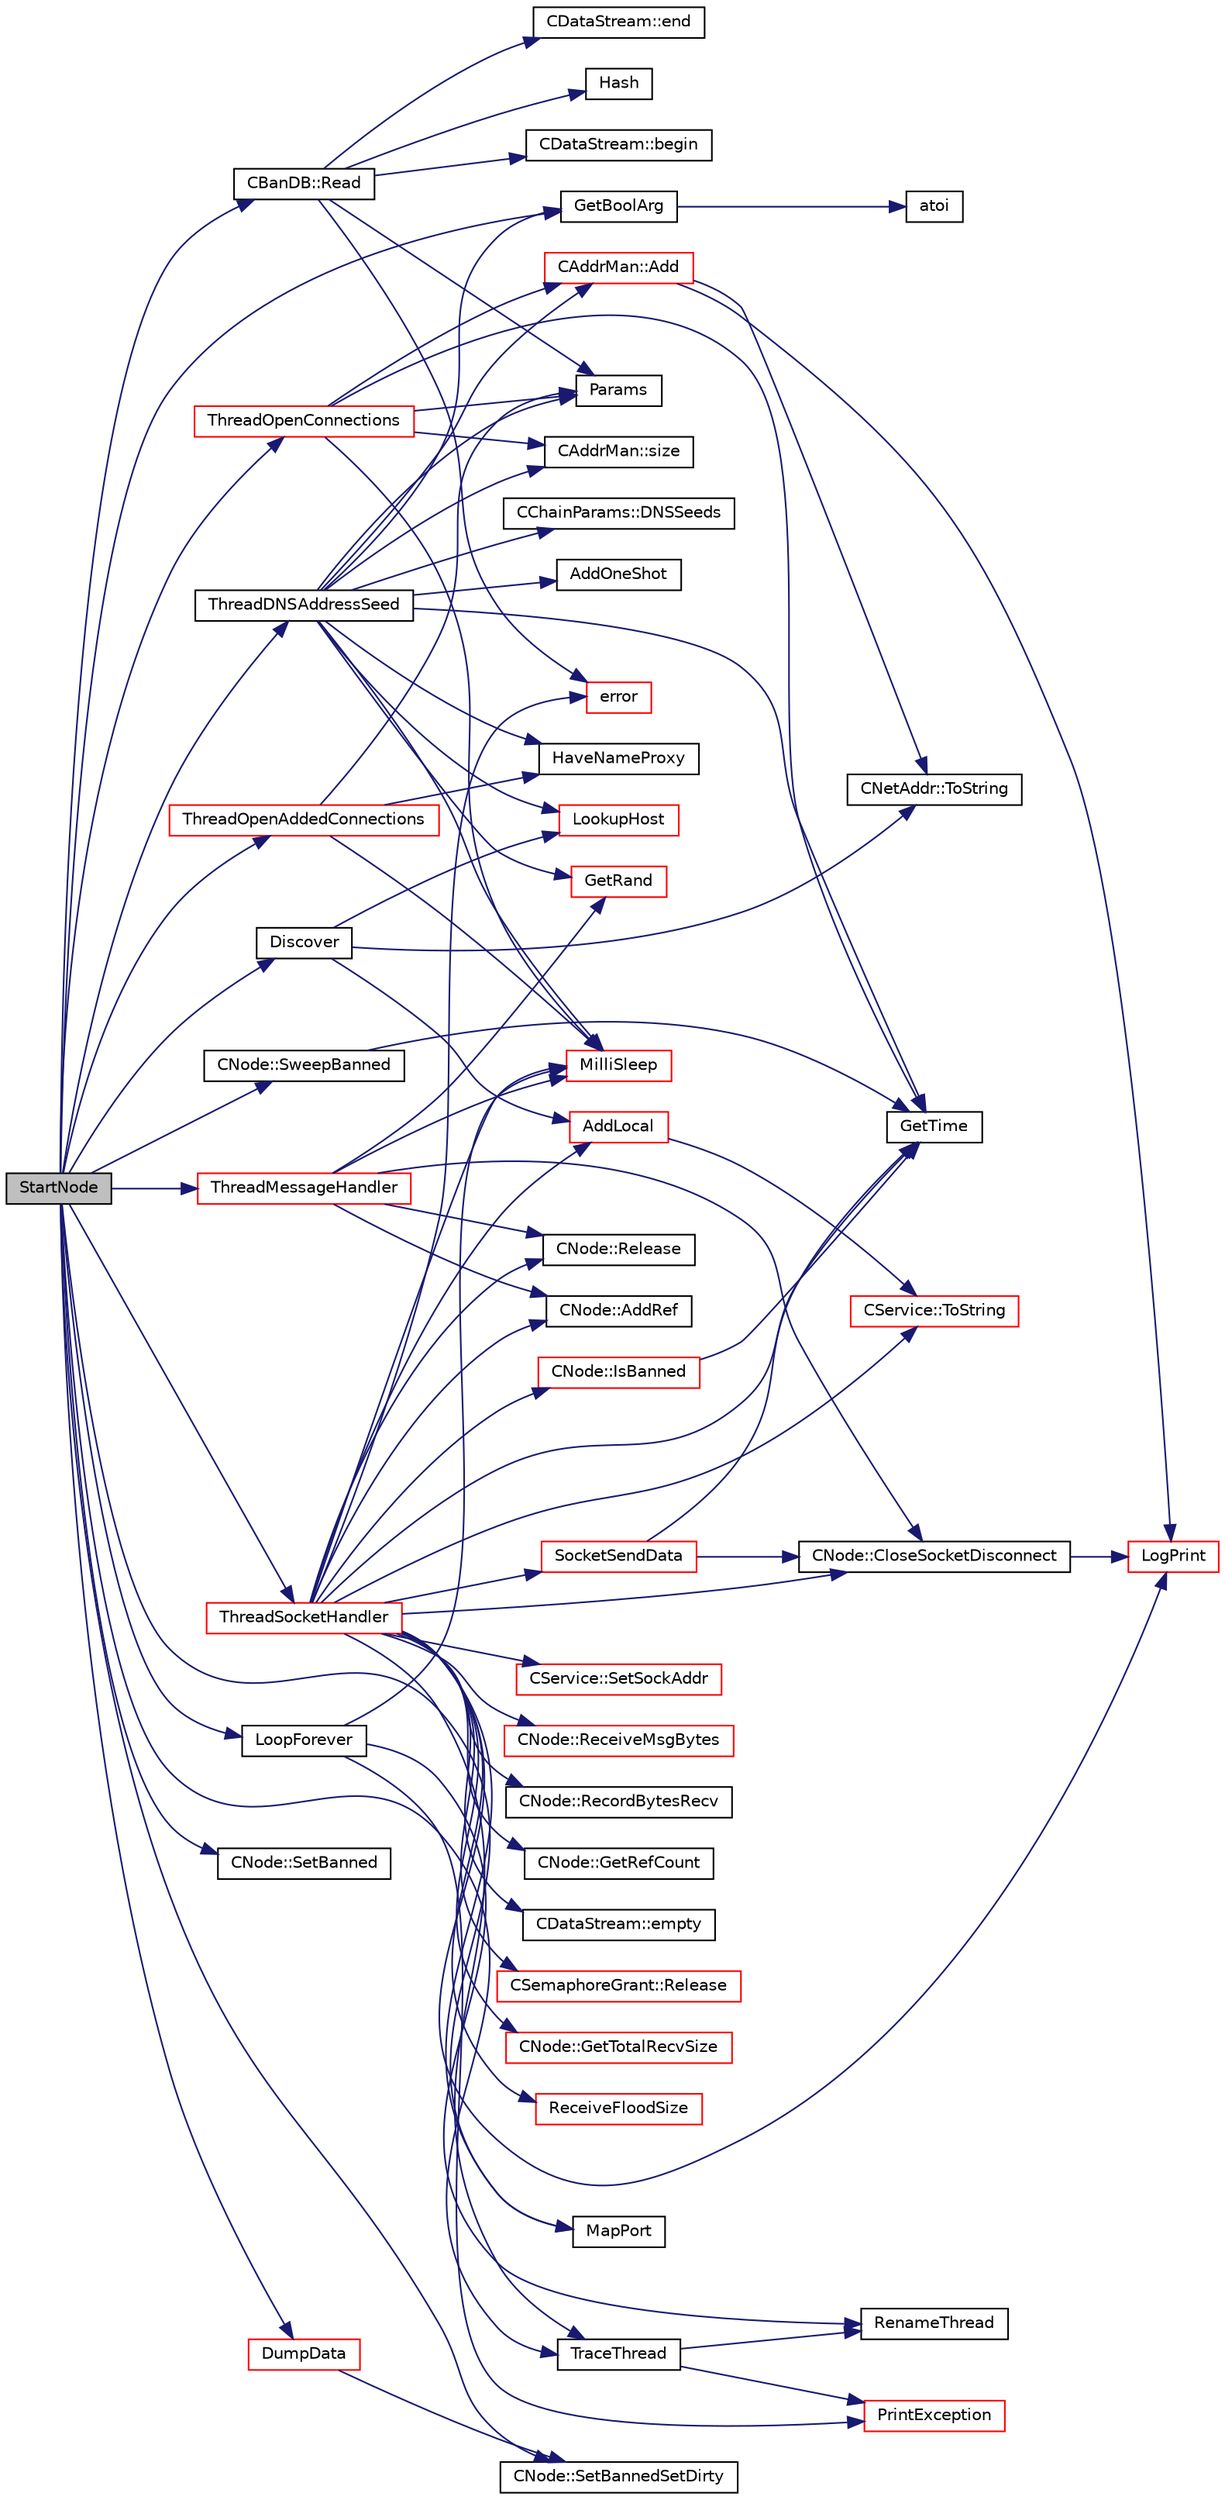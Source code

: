 digraph "StartNode"
{
  edge [fontname="Helvetica",fontsize="10",labelfontname="Helvetica",labelfontsize="10"];
  node [fontname="Helvetica",fontsize="10",shape=record];
  rankdir="LR";
  Node1189 [label="StartNode",height=0.2,width=0.4,color="black", fillcolor="grey75", style="filled", fontcolor="black"];
  Node1189 -> Node1190 [color="midnightblue",fontsize="10",style="solid",fontname="Helvetica"];
  Node1190 [label="CBanDB::Read",height=0.2,width=0.4,color="black", fillcolor="white", style="filled",URL="$dd/db6/class_c_ban_d_b.html#aa3bb0e398409c933bf79a9af56c807f2"];
  Node1190 -> Node1191 [color="midnightblue",fontsize="10",style="solid",fontname="Helvetica"];
  Node1191 [label="error",height=0.2,width=0.4,color="red", fillcolor="white", style="filled",URL="$d8/d3c/util_8h.html#af8985880cf4ef26df0a5aa2ffcb76662"];
  Node1190 -> Node1201 [color="midnightblue",fontsize="10",style="solid",fontname="Helvetica"];
  Node1201 [label="Hash",height=0.2,width=0.4,color="black", fillcolor="white", style="filled",URL="$db/dfb/hash_8h.html#ab3f6c437460137530d86e09c2c102e99"];
  Node1190 -> Node1202 [color="midnightblue",fontsize="10",style="solid",fontname="Helvetica"];
  Node1202 [label="CDataStream::begin",height=0.2,width=0.4,color="black", fillcolor="white", style="filled",URL="$d5/d41/class_c_data_stream.html#a2355d11752d8622badfbc03e9ed192fd"];
  Node1190 -> Node1203 [color="midnightblue",fontsize="10",style="solid",fontname="Helvetica"];
  Node1203 [label="CDataStream::end",height=0.2,width=0.4,color="black", fillcolor="white", style="filled",URL="$d5/d41/class_c_data_stream.html#a66409dbd4403682fe674e2e71173cab4"];
  Node1190 -> Node1195 [color="midnightblue",fontsize="10",style="solid",fontname="Helvetica"];
  Node1195 [label="Params",height=0.2,width=0.4,color="black", fillcolor="white", style="filled",URL="$df/dbf/chainparams_8cpp.html#ace5c5b706d71a324a417dd2db394fd4a",tooltip="Return the currently selected parameters. "];
  Node1189 -> Node1204 [color="midnightblue",fontsize="10",style="solid",fontname="Helvetica"];
  Node1204 [label="CNode::SetBanned",height=0.2,width=0.4,color="black", fillcolor="white", style="filled",URL="$d1/d64/class_c_node.html#a02b1fa58052caeb6089ccc0c5c34de70"];
  Node1189 -> Node1205 [color="midnightblue",fontsize="10",style="solid",fontname="Helvetica"];
  Node1205 [label="CNode::SetBannedSetDirty",height=0.2,width=0.4,color="black", fillcolor="white", style="filled",URL="$d1/d64/class_c_node.html#ab4248e8207bfae98f83ce56a4b25d07b",tooltip="set the \"dirty\" flag for the banlist "];
  Node1189 -> Node1206 [color="midnightblue",fontsize="10",style="solid",fontname="Helvetica"];
  Node1206 [label="CNode::SweepBanned",height=0.2,width=0.4,color="black", fillcolor="white", style="filled",URL="$d1/d64/class_c_node.html#ad8b42ef7c930421014b59e845ec5295b",tooltip="clean unused entires (if bantime has expired) "];
  Node1206 -> Node1200 [color="midnightblue",fontsize="10",style="solid",fontname="Helvetica"];
  Node1200 [label="GetTime",height=0.2,width=0.4,color="black", fillcolor="white", style="filled",URL="$df/d2d/util_8cpp.html#a46fac5fba8ba905b5f9acb364f5d8c6f"];
  Node1189 -> Node1207 [color="midnightblue",fontsize="10",style="solid",fontname="Helvetica"];
  Node1207 [label="Discover",height=0.2,width=0.4,color="black", fillcolor="white", style="filled",URL="$dd/d84/net_8cpp.html#a048eb0919e57aa88134e1afad7ee1ecb"];
  Node1207 -> Node1208 [color="midnightblue",fontsize="10",style="solid",fontname="Helvetica"];
  Node1208 [label="LookupHost",height=0.2,width=0.4,color="red", fillcolor="white", style="filled",URL="$d0/d0e/netbase_8cpp.html#a3cdc8ba9f8d72752ff5cdd1e7407cdef"];
  Node1207 -> Node1215 [color="midnightblue",fontsize="10",style="solid",fontname="Helvetica"];
  Node1215 [label="AddLocal",height=0.2,width=0.4,color="red", fillcolor="white", style="filled",URL="$dd/d84/net_8cpp.html#abb92a02eecc581e8927c8a6e31968645"];
  Node1215 -> Node1219 [color="midnightblue",fontsize="10",style="solid",fontname="Helvetica"];
  Node1219 [label="CService::ToString",height=0.2,width=0.4,color="red", fillcolor="white", style="filled",URL="$d3/dcc/class_c_service.html#a225473158bc07c87a6a862160d73cfea"];
  Node1207 -> Node1247 [color="midnightblue",fontsize="10",style="solid",fontname="Helvetica"];
  Node1247 [label="CNetAddr::ToString",height=0.2,width=0.4,color="black", fillcolor="white", style="filled",URL="$d3/dc3/class_c_net_addr.html#a474ea3874554fe3b79f607fdef97c243"];
  Node1189 -> Node1248 [color="midnightblue",fontsize="10",style="solid",fontname="Helvetica"];
  Node1248 [label="GetBoolArg",height=0.2,width=0.4,color="black", fillcolor="white", style="filled",URL="$df/d2d/util_8cpp.html#a64d956f1dda7f9a80ab5d594532b906d",tooltip="Return boolean argument or default value. "];
  Node1248 -> Node1249 [color="midnightblue",fontsize="10",style="solid",fontname="Helvetica"];
  Node1249 [label="atoi",height=0.2,width=0.4,color="black", fillcolor="white", style="filled",URL="$d8/d3c/util_8h.html#aa5ce96ec36f4413f820cec9c1831c070"];
  Node1189 -> Node1250 [color="midnightblue",fontsize="10",style="solid",fontname="Helvetica"];
  Node1250 [label="TraceThread",height=0.2,width=0.4,color="black", fillcolor="white", style="filled",URL="$d8/d3c/util_8h.html#ac481a378af0229bf71e3d9fee7b938ad"];
  Node1250 -> Node1251 [color="midnightblue",fontsize="10",style="solid",fontname="Helvetica"];
  Node1251 [label="RenameThread",height=0.2,width=0.4,color="black", fillcolor="white", style="filled",URL="$d8/d3c/util_8h.html#a85fc1244e0bd3c91ee7a1c05ed10ebbb"];
  Node1250 -> Node1252 [color="midnightblue",fontsize="10",style="solid",fontname="Helvetica"];
  Node1252 [label="PrintException",height=0.2,width=0.4,color="red", fillcolor="white", style="filled",URL="$d8/d3c/util_8h.html#a379b2307f40ae5dba4dd56a0156fa36e"];
  Node1189 -> Node1254 [color="midnightblue",fontsize="10",style="solid",fontname="Helvetica"];
  Node1254 [label="ThreadDNSAddressSeed",height=0.2,width=0.4,color="black", fillcolor="white", style="filled",URL="$dd/d84/net_8cpp.html#ab2d8883b5524ec7b80d3b9535e73a3ed"];
  Node1254 -> Node1255 [color="midnightblue",fontsize="10",style="solid",fontname="Helvetica"];
  Node1255 [label="CAddrMan::size",height=0.2,width=0.4,color="black", fillcolor="white", style="filled",URL="$d1/dc7/class_c_addr_man.html#a15b8e72f55344b6fbd1bc1bda3cdc5bc"];
  Node1254 -> Node1248 [color="midnightblue",fontsize="10",style="solid",fontname="Helvetica"];
  Node1254 -> Node1256 [color="midnightblue",fontsize="10",style="solid",fontname="Helvetica"];
  Node1256 [label="MilliSleep",height=0.2,width=0.4,color="red", fillcolor="white", style="filled",URL="$d8/d3c/util_8h.html#ac635182d3e845eda4af4fa5ab31609da"];
  Node1254 -> Node1195 [color="midnightblue",fontsize="10",style="solid",fontname="Helvetica"];
  Node1254 -> Node1261 [color="midnightblue",fontsize="10",style="solid",fontname="Helvetica"];
  Node1261 [label="CChainParams::DNSSeeds",height=0.2,width=0.4,color="black", fillcolor="white", style="filled",URL="$d1/d4f/class_c_chain_params.html#ae04f9fe8c7d83a853795dc75ae3af9e9"];
  Node1254 -> Node1262 [color="midnightblue",fontsize="10",style="solid",fontname="Helvetica"];
  Node1262 [label="HaveNameProxy",height=0.2,width=0.4,color="black", fillcolor="white", style="filled",URL="$d0/d0e/netbase_8cpp.html#a4a0df7ebe15572508e61c38406e49732"];
  Node1254 -> Node1263 [color="midnightblue",fontsize="10",style="solid",fontname="Helvetica"];
  Node1263 [label="AddOneShot",height=0.2,width=0.4,color="black", fillcolor="white", style="filled",URL="$dd/d84/net_8cpp.html#a5230a9dcbf8f7663e386b358f8d2fdc8"];
  Node1254 -> Node1208 [color="midnightblue",fontsize="10",style="solid",fontname="Helvetica"];
  Node1254 -> Node1200 [color="midnightblue",fontsize="10",style="solid",fontname="Helvetica"];
  Node1254 -> Node1264 [color="midnightblue",fontsize="10",style="solid",fontname="Helvetica"];
  Node1264 [label="GetRand",height=0.2,width=0.4,color="red", fillcolor="white", style="filled",URL="$df/d2d/util_8cpp.html#a27d9149d522b1fa87d84e5e9ca902aef"];
  Node1254 -> Node1265 [color="midnightblue",fontsize="10",style="solid",fontname="Helvetica"];
  Node1265 [label="CAddrMan::Add",height=0.2,width=0.4,color="red", fillcolor="white", style="filled",URL="$d1/dc7/class_c_addr_man.html#a03fcc7109b5f014760dc50a81f68c5ec"];
  Node1265 -> Node1245 [color="midnightblue",fontsize="10",style="solid",fontname="Helvetica"];
  Node1245 [label="LogPrint",height=0.2,width=0.4,color="red", fillcolor="white", style="filled",URL="$d8/d3c/util_8h.html#aab1f837a2366f424bdc996fdf6352171"];
  Node1265 -> Node1247 [color="midnightblue",fontsize="10",style="solid",fontname="Helvetica"];
  Node1189 -> Node1266 [color="midnightblue",fontsize="10",style="solid",fontname="Helvetica"];
  Node1266 [label="MapPort",height=0.2,width=0.4,color="black", fillcolor="white", style="filled",URL="$dd/d84/net_8cpp.html#a93e4e6fbe288b6e882e697918695f88e"];
  Node1189 -> Node1267 [color="midnightblue",fontsize="10",style="solid",fontname="Helvetica"];
  Node1267 [label="ThreadSocketHandler",height=0.2,width=0.4,color="red", fillcolor="white", style="filled",URL="$dd/d84/net_8cpp.html#aa1111c12121e039bbd8eedb556e4514a"];
  Node1267 -> Node1268 [color="midnightblue",fontsize="10",style="solid",fontname="Helvetica"];
  Node1268 [label="CNode::GetRefCount",height=0.2,width=0.4,color="black", fillcolor="white", style="filled",URL="$d1/d64/class_c_node.html#a72211aaf51af2e981e6b8a1deb73c836"];
  Node1267 -> Node1269 [color="midnightblue",fontsize="10",style="solid",fontname="Helvetica"];
  Node1269 [label="CDataStream::empty",height=0.2,width=0.4,color="black", fillcolor="white", style="filled",URL="$d5/d41/class_c_data_stream.html#ab2633ac67f098dad30d03291741c2e42"];
  Node1267 -> Node1270 [color="midnightblue",fontsize="10",style="solid",fontname="Helvetica"];
  Node1270 [label="CSemaphoreGrant::Release",height=0.2,width=0.4,color="red", fillcolor="white", style="filled",URL="$d6/d2f/class_c_semaphore_grant.html#a8d985eeace74e037baeb39bd2d586576"];
  Node1267 -> Node1272 [color="midnightblue",fontsize="10",style="solid",fontname="Helvetica"];
  Node1272 [label="CNode::CloseSocketDisconnect",height=0.2,width=0.4,color="black", fillcolor="white", style="filled",URL="$d1/d64/class_c_node.html#a63a6091a0b0fc0987d9436e1ec708423"];
  Node1272 -> Node1245 [color="midnightblue",fontsize="10",style="solid",fontname="Helvetica"];
  Node1267 -> Node1273 [color="midnightblue",fontsize="10",style="solid",fontname="Helvetica"];
  Node1273 [label="CNode::Release",height=0.2,width=0.4,color="black", fillcolor="white", style="filled",URL="$d1/d64/class_c_node.html#af804bf7c7f9794e80a3b916e1befece9"];
  Node1267 -> Node1274 [color="midnightblue",fontsize="10",style="solid",fontname="Helvetica"];
  Node1274 [label="CNode::GetTotalRecvSize",height=0.2,width=0.4,color="red", fillcolor="white", style="filled",URL="$d1/d64/class_c_node.html#a2cff79a034258ba032257e993fc42e62"];
  Node1267 -> Node1276 [color="midnightblue",fontsize="10",style="solid",fontname="Helvetica"];
  Node1276 [label="ReceiveFloodSize",height=0.2,width=0.4,color="red", fillcolor="white", style="filled",URL="$d7/d97/net_8h.html#a7b020b8dc4437a88cf92570b82c55f25"];
  Node1267 -> Node1256 [color="midnightblue",fontsize="10",style="solid",fontname="Helvetica"];
  Node1267 -> Node1278 [color="midnightblue",fontsize="10",style="solid",fontname="Helvetica"];
  Node1278 [label="CService::SetSockAddr",height=0.2,width=0.4,color="red", fillcolor="white", style="filled",URL="$d3/dcc/class_c_service.html#a77782219f5d85f326b4c089cb2636e6f"];
  Node1267 -> Node1280 [color="midnightblue",fontsize="10",style="solid",fontname="Helvetica"];
  Node1280 [label="CNode::IsBanned",height=0.2,width=0.4,color="red", fillcolor="white", style="filled",URL="$d1/d64/class_c_node.html#aefa8b81afa53b4c6635dc4c6c024211a"];
  Node1280 -> Node1200 [color="midnightblue",fontsize="10",style="solid",fontname="Helvetica"];
  Node1267 -> Node1219 [color="midnightblue",fontsize="10",style="solid",fontname="Helvetica"];
  Node1267 -> Node1245 [color="midnightblue",fontsize="10",style="solid",fontname="Helvetica"];
  Node1267 -> Node1283 [color="midnightblue",fontsize="10",style="solid",fontname="Helvetica"];
  Node1283 [label="CNode::AddRef",height=0.2,width=0.4,color="black", fillcolor="white", style="filled",URL="$d1/d64/class_c_node.html#afb65ed679f7bda59aab89e0f5afae292"];
  Node1267 -> Node1284 [color="midnightblue",fontsize="10",style="solid",fontname="Helvetica"];
  Node1284 [label="CNode::ReceiveMsgBytes",height=0.2,width=0.4,color="red", fillcolor="white", style="filled",URL="$d1/d64/class_c_node.html#a84a10eb3aec7fdddafeb354527b50b75"];
  Node1267 -> Node1200 [color="midnightblue",fontsize="10",style="solid",fontname="Helvetica"];
  Node1267 -> Node1287 [color="midnightblue",fontsize="10",style="solid",fontname="Helvetica"];
  Node1287 [label="CNode::RecordBytesRecv",height=0.2,width=0.4,color="black", fillcolor="white", style="filled",URL="$d1/d64/class_c_node.html#af72b4b6e454c743af071896019ae1c69"];
  Node1267 -> Node1288 [color="midnightblue",fontsize="10",style="solid",fontname="Helvetica"];
  Node1288 [label="SocketSendData",height=0.2,width=0.4,color="red", fillcolor="white", style="filled",URL="$dd/d84/net_8cpp.html#aff6b7f2f213ce1e8d3aea65c41c99cb8"];
  Node1288 -> Node1200 [color="midnightblue",fontsize="10",style="solid",fontname="Helvetica"];
  Node1288 -> Node1272 [color="midnightblue",fontsize="10",style="solid",fontname="Helvetica"];
  Node1267 -> Node1191 [color="midnightblue",fontsize="10",style="solid",fontname="Helvetica"];
  Node1267 -> Node1215 [color="midnightblue",fontsize="10",style="solid",fontname="Helvetica"];
  Node1267 -> Node1266 [color="midnightblue",fontsize="10",style="solid",fontname="Helvetica"];
  Node1267 -> Node1250 [color="midnightblue",fontsize="10",style="solid",fontname="Helvetica"];
  Node1189 -> Node1293 [color="midnightblue",fontsize="10",style="solid",fontname="Helvetica"];
  Node1293 [label="ThreadOpenAddedConnections",height=0.2,width=0.4,color="red", fillcolor="white", style="filled",URL="$dd/d84/net_8cpp.html#a2d1ca95557ae336582b886a251e7fe94"];
  Node1293 -> Node1262 [color="midnightblue",fontsize="10",style="solid",fontname="Helvetica"];
  Node1293 -> Node1256 [color="midnightblue",fontsize="10",style="solid",fontname="Helvetica"];
  Node1293 -> Node1195 [color="midnightblue",fontsize="10",style="solid",fontname="Helvetica"];
  Node1189 -> Node1309 [color="midnightblue",fontsize="10",style="solid",fontname="Helvetica"];
  Node1309 [label="ThreadOpenConnections",height=0.2,width=0.4,color="red", fillcolor="white", style="filled",URL="$dd/d84/net_8cpp.html#a3b4720330e61127963a43df26b80f804"];
  Node1309 -> Node1256 [color="midnightblue",fontsize="10",style="solid",fontname="Helvetica"];
  Node1309 -> Node1200 [color="midnightblue",fontsize="10",style="solid",fontname="Helvetica"];
  Node1309 -> Node1255 [color="midnightblue",fontsize="10",style="solid",fontname="Helvetica"];
  Node1309 -> Node1265 [color="midnightblue",fontsize="10",style="solid",fontname="Helvetica"];
  Node1309 -> Node1195 [color="midnightblue",fontsize="10",style="solid",fontname="Helvetica"];
  Node1189 -> Node1313 [color="midnightblue",fontsize="10",style="solid",fontname="Helvetica"];
  Node1313 [label="ThreadMessageHandler",height=0.2,width=0.4,color="red", fillcolor="white", style="filled",URL="$dd/d84/net_8cpp.html#a379b0d3521bdd62ac296f219d70c4e30"];
  Node1313 -> Node1283 [color="midnightblue",fontsize="10",style="solid",fontname="Helvetica"];
  Node1313 -> Node1264 [color="midnightblue",fontsize="10",style="solid",fontname="Helvetica"];
  Node1313 -> Node1272 [color="midnightblue",fontsize="10",style="solid",fontname="Helvetica"];
  Node1313 -> Node1273 [color="midnightblue",fontsize="10",style="solid",fontname="Helvetica"];
  Node1313 -> Node1256 [color="midnightblue",fontsize="10",style="solid",fontname="Helvetica"];
  Node1189 -> Node1341 [color="midnightblue",fontsize="10",style="solid",fontname="Helvetica"];
  Node1341 [label="LoopForever",height=0.2,width=0.4,color="black", fillcolor="white", style="filled",URL="$d8/d3c/util_8h.html#ac6be85b683de5d9b41dc3046e50d6acd"];
  Node1341 -> Node1251 [color="midnightblue",fontsize="10",style="solid",fontname="Helvetica"];
  Node1341 -> Node1256 [color="midnightblue",fontsize="10",style="solid",fontname="Helvetica"];
  Node1341 -> Node1252 [color="midnightblue",fontsize="10",style="solid",fontname="Helvetica"];
  Node1189 -> Node1330 [color="midnightblue",fontsize="10",style="solid",fontname="Helvetica"];
  Node1330 [label="DumpData",height=0.2,width=0.4,color="red", fillcolor="white", style="filled",URL="$dd/d84/net_8cpp.html#a88d718bd281a8150c9bb2d8c1e8e0a09"];
  Node1330 -> Node1205 [color="midnightblue",fontsize="10",style="solid",fontname="Helvetica"];
}
